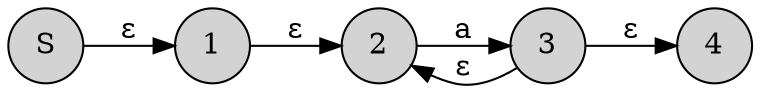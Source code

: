 
digraph {
rankdir=LR;
node [shape = circle; style = filled;];
0->1[label="ε"];
1->2[label="ε"];
3->2[label="ε"];
3->4[label="ε"];
2->3[label="a"];
1 [label="1";]
4 [label="4";]
2 [label="2";]
3 [label="3";]
0 [label="S";]
}

